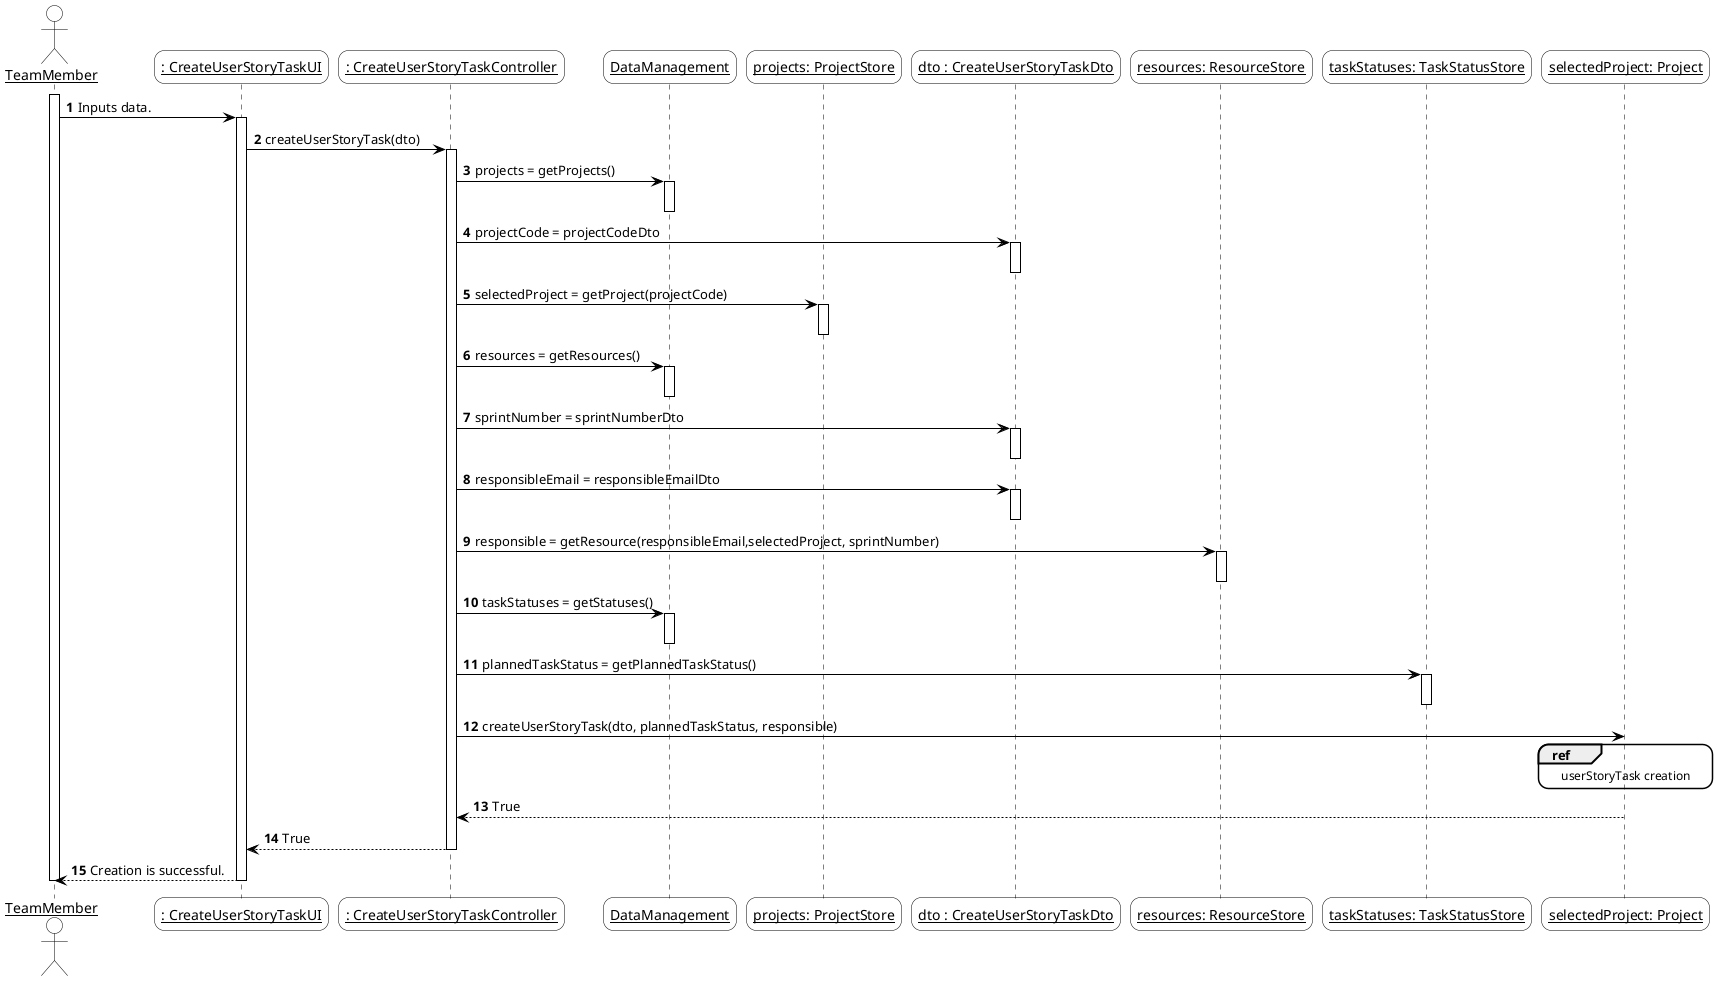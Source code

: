 @startuml
'https://plantuml.com/sequence-diagramskinparam sequenceArrowThickness 2
skinparam roundcorner 20
skinparam maxmessagesize 0
skinparam sequenceParticipant underline
skinparam sequence {
ArrowColor black
ActorBorderColor #black
LifeLineBorderColor black
LifeLineBackgroundColor white
ParticipantBorderColor black
ParticipantBackgroundColor #transparent
ParticipantFontName Aapex
ParticipantFontSize 14
ParticipantFontColor black
ActorBackgroundColor #transparent
ActorFontColor black
ActorFontSize 14
ActorFontName Aapex
}
autonumber

actor "TeamMember" as TM

participant ": CreateUserStoryTaskUI" as UI
participant ": CreateUserStoryTaskController" as controller
participant DataManagement as dm
participant "projects: ProjectStore" as projects
participant "dto : CreateUserStoryTaskDto" as dto
participant "resources: ResourceStore" as resources
participant "taskStatuses: TaskStatusStore" as taskStatuses
participant "selectedProject: Project" as project

activate TM
    TM -> UI : Inputs data.
    activate UI
        UI -> controller : createUserStoryTask(dto)
        activate controller
            controller -> dm : projects = getProjects()
            activate dm
            deactivate dm
            controller -> dto : projectCode = projectCodeDto
            activate dto
            deactivate dto
            controller -> projects : selectedProject = getProject(projectCode)
            activate projects
            deactivate projects
            controller -> dm : resources = getResources()
            activate dm
            deactivate dm
            controller -> dto : sprintNumber = sprintNumberDto
            activate dto
            deactivate dto
            controller -> dto : responsibleEmail = responsibleEmailDto
            activate dto
            deactivate dto
            controller -> resources : responsible = getResource(responsibleEmail,selectedProject, sprintNumber)
            activate resources
            deactivate resources
            controller -> dm : taskStatuses = getStatuses()
            activate dm
            deactivate dm
            controller -> taskStatuses : plannedTaskStatus = getPlannedTaskStatus()
            activate taskStatuses
            deactivate taskStatuses
            controller -> project : createUserStoryTask(dto, plannedTaskStatus, responsible)
            ref over project : userStoryTask creation
            project --> controller : True
            deactivate project
            controller --> UI : True
        deactivate controller
        UI --> TM : Creation is successful.
    deactivate UI
deactivate TM
@enduml